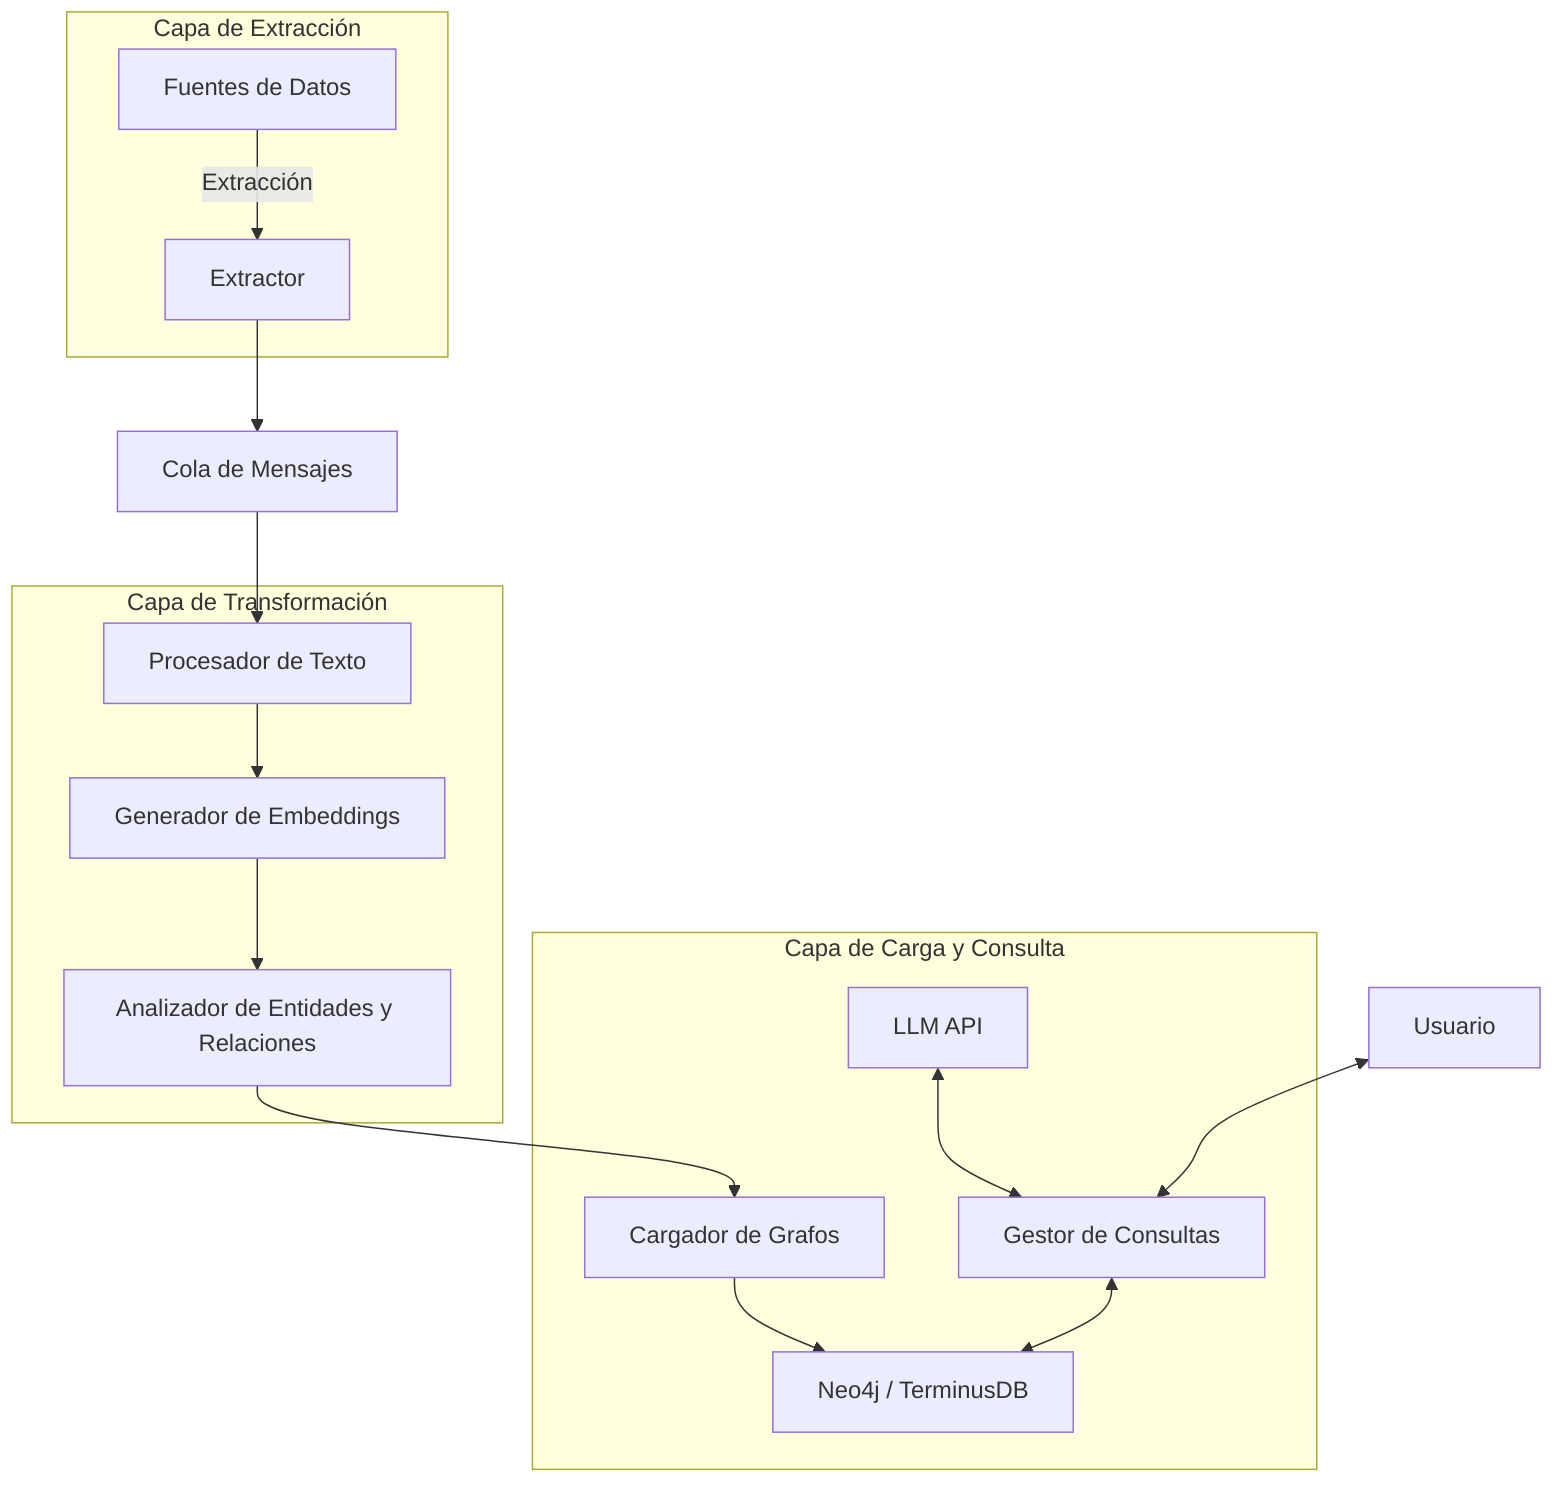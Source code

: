 graph TD
    A[Fuentes de Datos] -->|Extracción| B[Extractor]
    B --> C[Cola de Mensajes]
    C --> D[Procesador de Texto]
    D --> E[Generador de Embeddings]
    E --> F[Analizador de Entidades y Relaciones]
    F --> G[Cargador de Grafos]
    G --> H[Neo4j / TerminusDB]
    I[LLM API] <--> J[Gestor de Consultas]
    J <--> H
    K[Usuario] <--> J
    
    subgraph "Capa de Extracción"
    A
    B
    end
    
    subgraph "Capa de Transformación"
    D
    E
    F
    end
    
    subgraph "Capa de Carga y Consulta"
    G
    H
    I
    J
    end